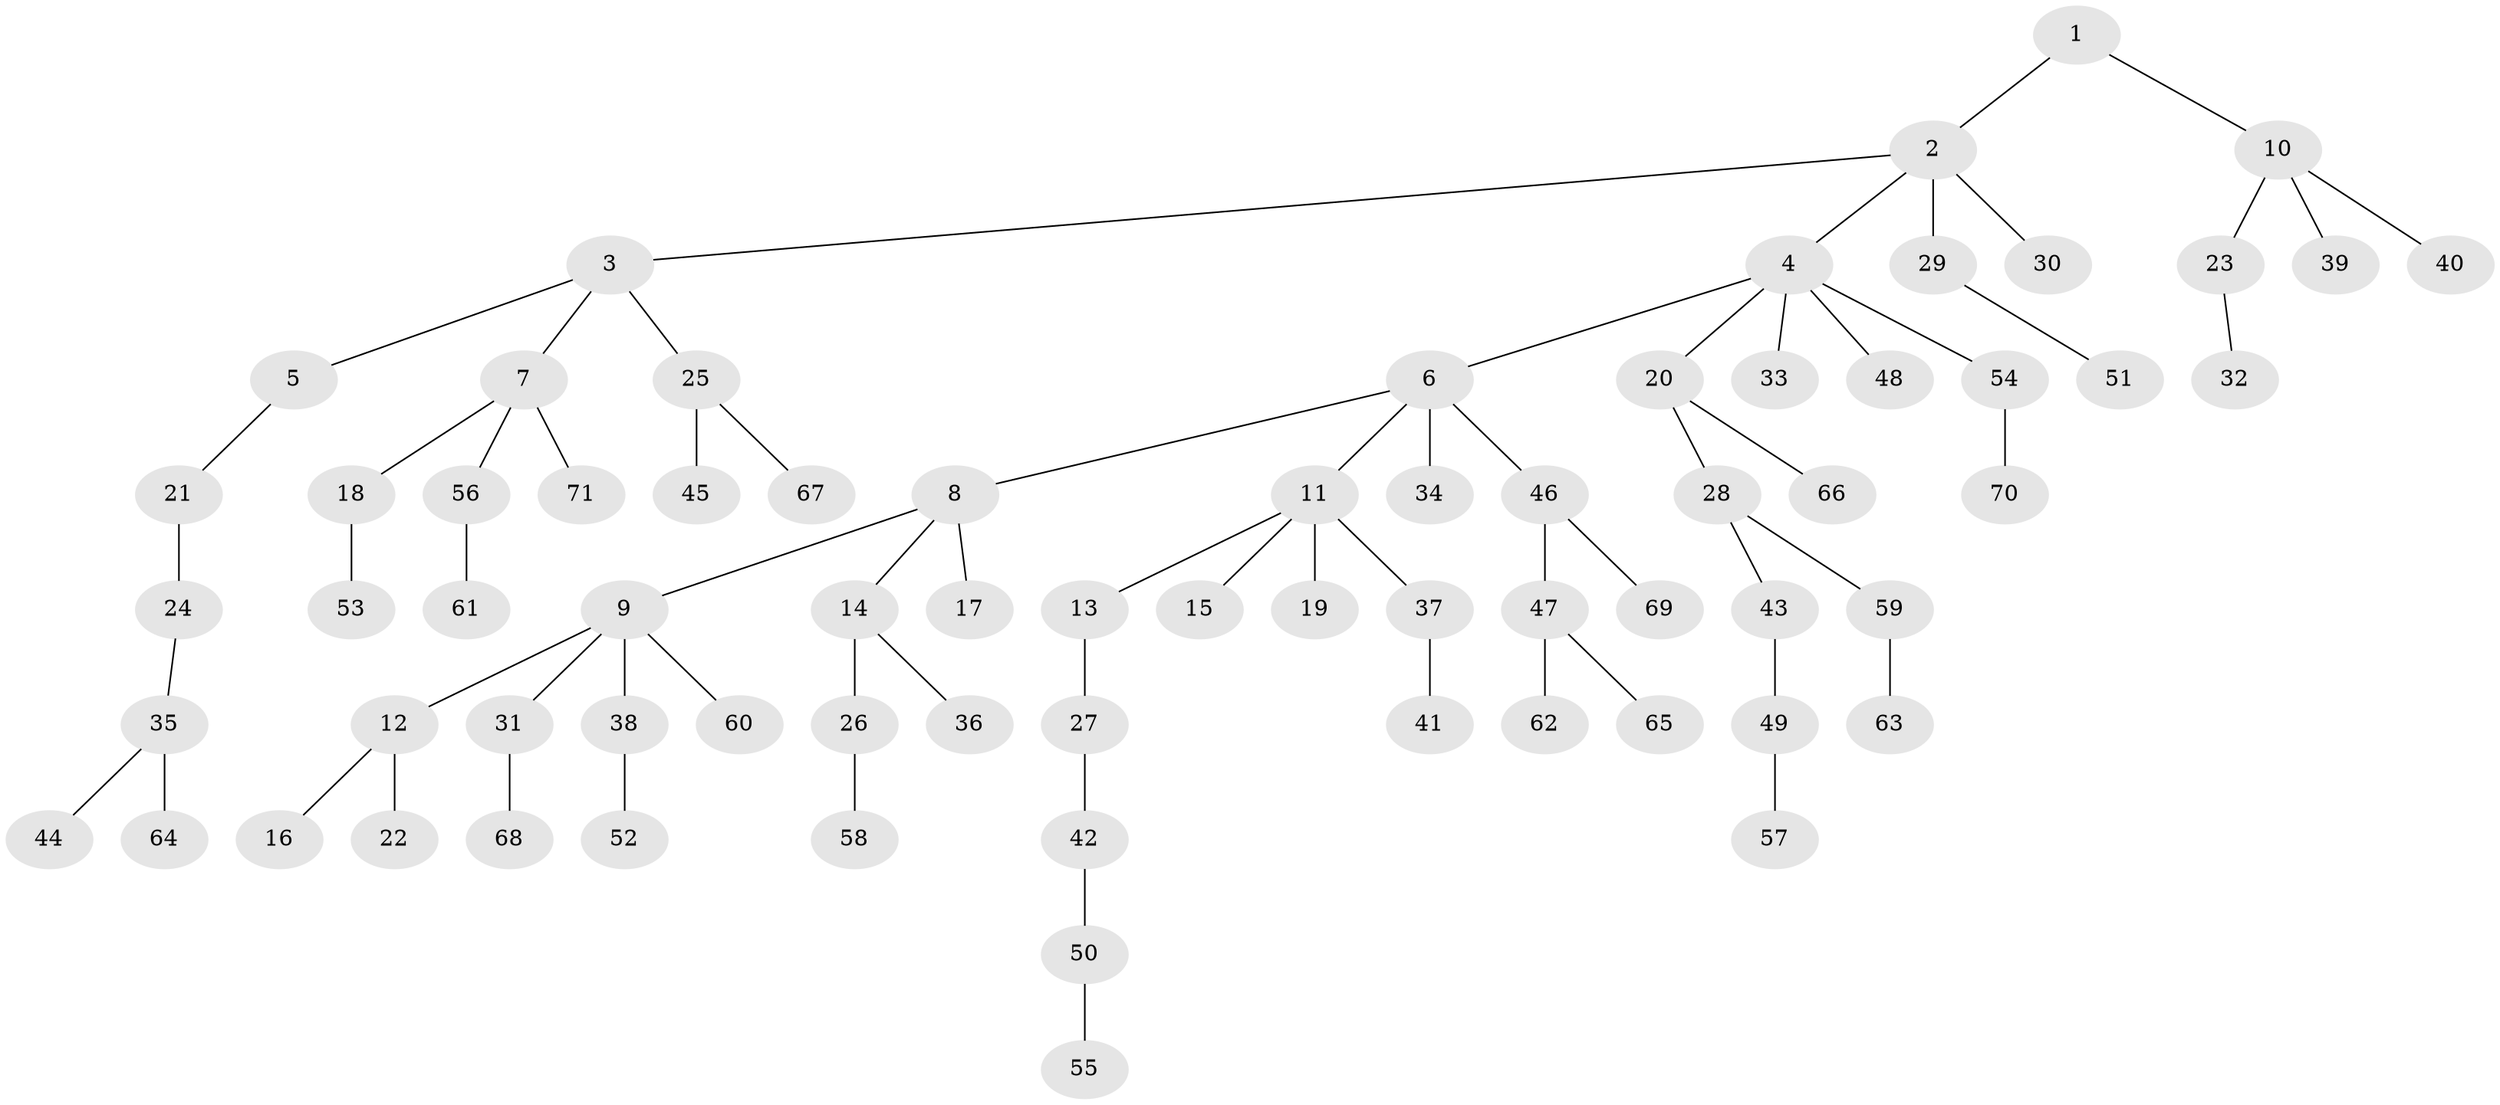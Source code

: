 // Generated by graph-tools (version 1.1) at 2025/02/03/09/25 03:02:29]
// undirected, 71 vertices, 70 edges
graph export_dot {
graph [start="1"]
  node [color=gray90,style=filled];
  1;
  2;
  3;
  4;
  5;
  6;
  7;
  8;
  9;
  10;
  11;
  12;
  13;
  14;
  15;
  16;
  17;
  18;
  19;
  20;
  21;
  22;
  23;
  24;
  25;
  26;
  27;
  28;
  29;
  30;
  31;
  32;
  33;
  34;
  35;
  36;
  37;
  38;
  39;
  40;
  41;
  42;
  43;
  44;
  45;
  46;
  47;
  48;
  49;
  50;
  51;
  52;
  53;
  54;
  55;
  56;
  57;
  58;
  59;
  60;
  61;
  62;
  63;
  64;
  65;
  66;
  67;
  68;
  69;
  70;
  71;
  1 -- 2;
  1 -- 10;
  2 -- 3;
  2 -- 4;
  2 -- 29;
  2 -- 30;
  3 -- 5;
  3 -- 7;
  3 -- 25;
  4 -- 6;
  4 -- 20;
  4 -- 33;
  4 -- 48;
  4 -- 54;
  5 -- 21;
  6 -- 8;
  6 -- 11;
  6 -- 34;
  6 -- 46;
  7 -- 18;
  7 -- 56;
  7 -- 71;
  8 -- 9;
  8 -- 14;
  8 -- 17;
  9 -- 12;
  9 -- 31;
  9 -- 38;
  9 -- 60;
  10 -- 23;
  10 -- 39;
  10 -- 40;
  11 -- 13;
  11 -- 15;
  11 -- 19;
  11 -- 37;
  12 -- 16;
  12 -- 22;
  13 -- 27;
  14 -- 26;
  14 -- 36;
  18 -- 53;
  20 -- 28;
  20 -- 66;
  21 -- 24;
  23 -- 32;
  24 -- 35;
  25 -- 45;
  25 -- 67;
  26 -- 58;
  27 -- 42;
  28 -- 43;
  28 -- 59;
  29 -- 51;
  31 -- 68;
  35 -- 44;
  35 -- 64;
  37 -- 41;
  38 -- 52;
  42 -- 50;
  43 -- 49;
  46 -- 47;
  46 -- 69;
  47 -- 62;
  47 -- 65;
  49 -- 57;
  50 -- 55;
  54 -- 70;
  56 -- 61;
  59 -- 63;
}
